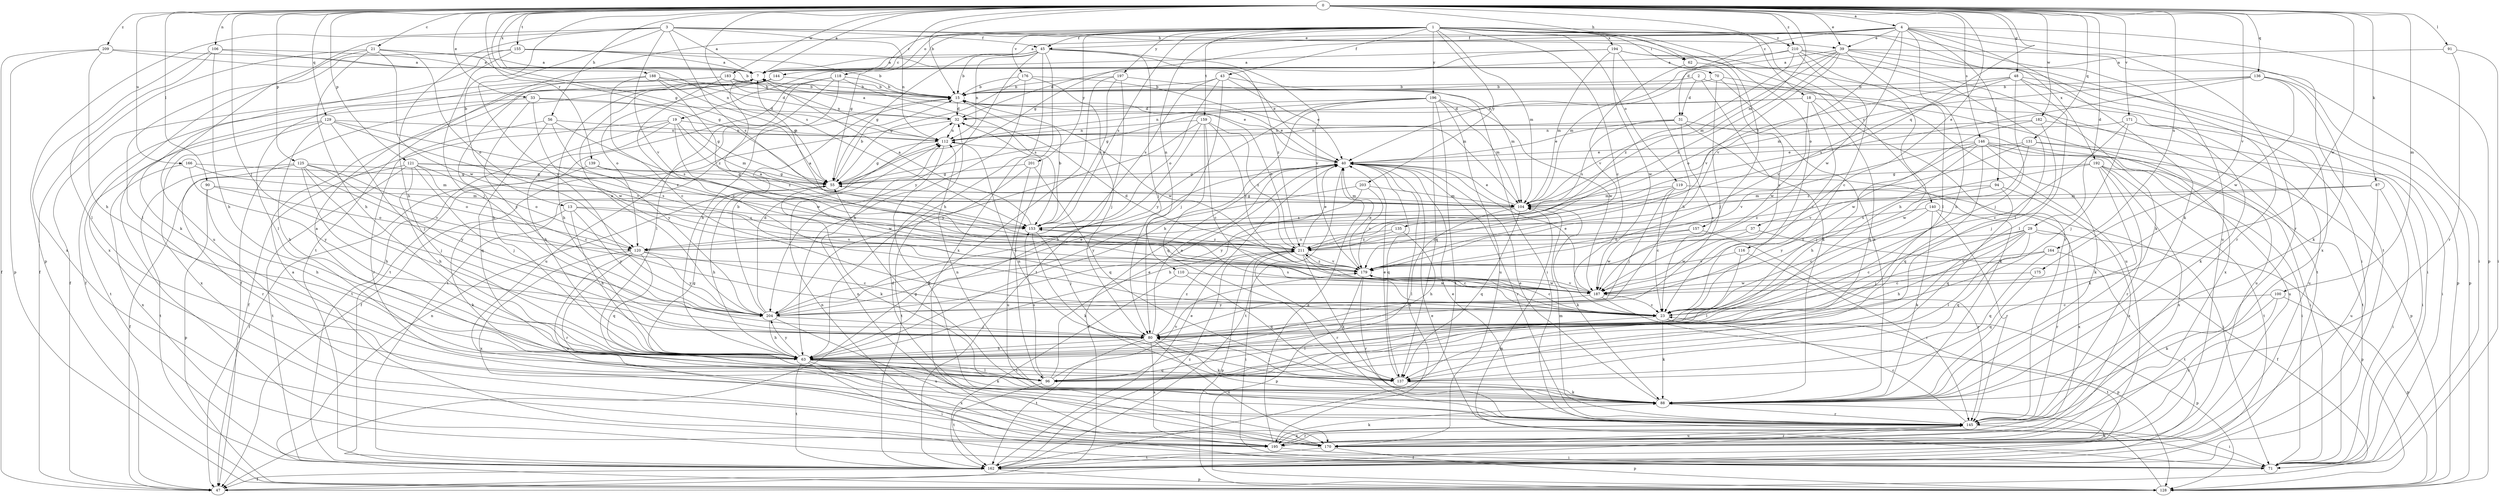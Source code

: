strict digraph  {
0;
1;
2;
3;
4;
7;
13;
15;
18;
19;
21;
23;
29;
31;
32;
33;
37;
39;
40;
43;
45;
47;
48;
55;
56;
62;
63;
70;
71;
80;
87;
88;
90;
91;
94;
96;
100;
104;
106;
110;
112;
116;
118;
119;
120;
121;
125;
128;
129;
131;
135;
136;
137;
139;
140;
144;
145;
146;
153;
155;
157;
159;
162;
164;
166;
170;
171;
175;
176;
179;
182;
183;
187;
188;
192;
194;
195;
196;
197;
201;
203;
204;
209;
210;
211;
0 -> 4  [label=a];
0 -> 7  [label=a];
0 -> 13  [label=b];
0 -> 15  [label=b];
0 -> 18  [label=c];
0 -> 19  [label=c];
0 -> 21  [label=c];
0 -> 29  [label=d];
0 -> 33  [label=e];
0 -> 37  [label=e];
0 -> 39  [label=e];
0 -> 48  [label=g];
0 -> 55  [label=g];
0 -> 56  [label=h];
0 -> 62  [label=h];
0 -> 80  [label=j];
0 -> 87  [label=k];
0 -> 90  [label=l];
0 -> 91  [label=l];
0 -> 100  [label=m];
0 -> 104  [label=m];
0 -> 106  [label=n];
0 -> 121  [label=p];
0 -> 125  [label=p];
0 -> 129  [label=q];
0 -> 131  [label=q];
0 -> 135  [label=q];
0 -> 136  [label=q];
0 -> 139  [label=r];
0 -> 146  [label=s];
0 -> 153  [label=s];
0 -> 155  [label=t];
0 -> 164  [label=u];
0 -> 166  [label=u];
0 -> 171  [label=v];
0 -> 175  [label=v];
0 -> 182  [label=w];
0 -> 183  [label=w];
0 -> 187  [label=w];
0 -> 188  [label=x];
0 -> 209  [label=z];
0 -> 210  [label=z];
1 -> 23  [label=c];
1 -> 43  [label=f];
1 -> 45  [label=f];
1 -> 55  [label=g];
1 -> 70  [label=i];
1 -> 104  [label=m];
1 -> 110  [label=n];
1 -> 116  [label=o];
1 -> 118  [label=o];
1 -> 119  [label=o];
1 -> 140  [label=r];
1 -> 144  [label=r];
1 -> 153  [label=s];
1 -> 157  [label=t];
1 -> 159  [label=t];
1 -> 162  [label=t];
1 -> 170  [label=u];
1 -> 176  [label=v];
1 -> 192  [label=x];
1 -> 194  [label=x];
1 -> 196  [label=y];
1 -> 197  [label=y];
1 -> 201  [label=y];
1 -> 203  [label=y];
1 -> 210  [label=z];
2 -> 15  [label=b];
2 -> 31  [label=d];
2 -> 88  [label=k];
2 -> 162  [label=t];
3 -> 7  [label=a];
3 -> 39  [label=e];
3 -> 45  [label=f];
3 -> 62  [label=h];
3 -> 63  [label=h];
3 -> 112  [label=n];
3 -> 128  [label=p];
3 -> 153  [label=s];
3 -> 170  [label=u];
3 -> 179  [label=v];
3 -> 204  [label=y];
4 -> 7  [label=a];
4 -> 31  [label=d];
4 -> 39  [label=e];
4 -> 45  [label=f];
4 -> 55  [label=g];
4 -> 88  [label=k];
4 -> 94  [label=l];
4 -> 96  [label=l];
4 -> 128  [label=p];
4 -> 145  [label=r];
4 -> 162  [label=t];
4 -> 179  [label=v];
4 -> 187  [label=w];
7 -> 15  [label=b];
7 -> 47  [label=f];
13 -> 63  [label=h];
13 -> 88  [label=k];
13 -> 153  [label=s];
13 -> 179  [label=v];
13 -> 204  [label=y];
15 -> 32  [label=d];
15 -> 40  [label=e];
15 -> 162  [label=t];
15 -> 187  [label=w];
18 -> 23  [label=c];
18 -> 32  [label=d];
18 -> 55  [label=g];
18 -> 137  [label=q];
18 -> 187  [label=w];
18 -> 195  [label=x];
19 -> 47  [label=f];
19 -> 63  [label=h];
19 -> 104  [label=m];
19 -> 112  [label=n];
19 -> 162  [label=t];
19 -> 187  [label=w];
19 -> 211  [label=z];
21 -> 7  [label=a];
21 -> 47  [label=f];
21 -> 55  [label=g];
21 -> 63  [label=h];
21 -> 96  [label=l];
21 -> 120  [label=o];
21 -> 187  [label=w];
23 -> 88  [label=k];
23 -> 96  [label=l];
23 -> 128  [label=p];
23 -> 153  [label=s];
23 -> 162  [label=t];
29 -> 23  [label=c];
29 -> 63  [label=h];
29 -> 80  [label=j];
29 -> 96  [label=l];
29 -> 128  [label=p];
29 -> 137  [label=q];
29 -> 145  [label=r];
29 -> 211  [label=z];
31 -> 23  [label=c];
31 -> 40  [label=e];
31 -> 88  [label=k];
31 -> 112  [label=n];
31 -> 153  [label=s];
31 -> 170  [label=u];
32 -> 7  [label=a];
32 -> 47  [label=f];
32 -> 96  [label=l];
32 -> 112  [label=n];
33 -> 32  [label=d];
33 -> 55  [label=g];
33 -> 71  [label=i];
33 -> 187  [label=w];
33 -> 204  [label=y];
37 -> 47  [label=f];
37 -> 120  [label=o];
37 -> 187  [label=w];
39 -> 7  [label=a];
39 -> 40  [label=e];
39 -> 63  [label=h];
39 -> 71  [label=i];
39 -> 104  [label=m];
39 -> 145  [label=r];
39 -> 179  [label=v];
39 -> 195  [label=x];
39 -> 211  [label=z];
40 -> 47  [label=f];
40 -> 55  [label=g];
40 -> 137  [label=q];
40 -> 145  [label=r];
40 -> 162  [label=t];
40 -> 195  [label=x];
43 -> 15  [label=b];
43 -> 40  [label=e];
43 -> 71  [label=i];
43 -> 80  [label=j];
43 -> 120  [label=o];
43 -> 153  [label=s];
45 -> 7  [label=a];
45 -> 15  [label=b];
45 -> 55  [label=g];
45 -> 63  [label=h];
45 -> 80  [label=j];
45 -> 112  [label=n];
45 -> 179  [label=v];
45 -> 195  [label=x];
45 -> 204  [label=y];
45 -> 211  [label=z];
48 -> 15  [label=b];
48 -> 71  [label=i];
48 -> 80  [label=j];
48 -> 96  [label=l];
48 -> 120  [label=o];
48 -> 128  [label=p];
48 -> 179  [label=v];
55 -> 15  [label=b];
55 -> 63  [label=h];
55 -> 88  [label=k];
55 -> 104  [label=m];
56 -> 112  [label=n];
56 -> 137  [label=q];
56 -> 145  [label=r];
56 -> 153  [label=s];
56 -> 204  [label=y];
62 -> 23  [label=c];
62 -> 179  [label=v];
63 -> 71  [label=i];
63 -> 88  [label=k];
63 -> 96  [label=l];
63 -> 137  [label=q];
63 -> 162  [label=t];
63 -> 195  [label=x];
63 -> 204  [label=y];
70 -> 15  [label=b];
70 -> 80  [label=j];
70 -> 88  [label=k];
70 -> 170  [label=u];
71 -> 7  [label=a];
71 -> 40  [label=e];
71 -> 112  [label=n];
80 -> 40  [label=e];
80 -> 63  [label=h];
80 -> 88  [label=k];
80 -> 162  [label=t];
80 -> 170  [label=u];
80 -> 195  [label=x];
80 -> 211  [label=z];
87 -> 71  [label=i];
87 -> 104  [label=m];
87 -> 170  [label=u];
87 -> 211  [label=z];
88 -> 40  [label=e];
88 -> 55  [label=g];
88 -> 112  [label=n];
88 -> 145  [label=r];
90 -> 63  [label=h];
90 -> 104  [label=m];
90 -> 120  [label=o];
90 -> 128  [label=p];
91 -> 7  [label=a];
91 -> 71  [label=i];
91 -> 145  [label=r];
94 -> 104  [label=m];
94 -> 137  [label=q];
94 -> 195  [label=x];
94 -> 204  [label=y];
96 -> 7  [label=a];
96 -> 40  [label=e];
96 -> 55  [label=g];
96 -> 153  [label=s];
96 -> 162  [label=t];
96 -> 179  [label=v];
100 -> 23  [label=c];
100 -> 88  [label=k];
100 -> 128  [label=p];
100 -> 195  [label=x];
104 -> 40  [label=e];
104 -> 55  [label=g];
104 -> 88  [label=k];
104 -> 96  [label=l];
104 -> 137  [label=q];
104 -> 153  [label=s];
106 -> 7  [label=a];
106 -> 63  [label=h];
106 -> 96  [label=l];
106 -> 112  [label=n];
106 -> 195  [label=x];
110 -> 137  [label=q];
110 -> 162  [label=t];
110 -> 187  [label=w];
112 -> 40  [label=e];
112 -> 55  [label=g];
112 -> 145  [label=r];
116 -> 96  [label=l];
116 -> 145  [label=r];
116 -> 179  [label=v];
118 -> 15  [label=b];
118 -> 63  [label=h];
118 -> 96  [label=l];
118 -> 153  [label=s];
118 -> 162  [label=t];
118 -> 170  [label=u];
119 -> 23  [label=c];
119 -> 71  [label=i];
119 -> 80  [label=j];
119 -> 104  [label=m];
119 -> 204  [label=y];
120 -> 23  [label=c];
120 -> 137  [label=q];
120 -> 145  [label=r];
120 -> 170  [label=u];
120 -> 195  [label=x];
120 -> 204  [label=y];
121 -> 23  [label=c];
121 -> 47  [label=f];
121 -> 55  [label=g];
121 -> 63  [label=h];
121 -> 80  [label=j];
121 -> 120  [label=o];
121 -> 153  [label=s];
121 -> 162  [label=t];
125 -> 55  [label=g];
125 -> 63  [label=h];
125 -> 80  [label=j];
125 -> 120  [label=o];
125 -> 145  [label=r];
125 -> 162  [label=t];
125 -> 179  [label=v];
125 -> 204  [label=y];
128 -> 104  [label=m];
128 -> 112  [label=n];
129 -> 63  [label=h];
129 -> 80  [label=j];
129 -> 112  [label=n];
129 -> 162  [label=t];
129 -> 179  [label=v];
129 -> 195  [label=x];
129 -> 211  [label=z];
131 -> 40  [label=e];
131 -> 71  [label=i];
131 -> 162  [label=t];
131 -> 187  [label=w];
131 -> 211  [label=z];
135 -> 63  [label=h];
135 -> 120  [label=o];
135 -> 211  [label=z];
136 -> 15  [label=b];
136 -> 88  [label=k];
136 -> 104  [label=m];
136 -> 128  [label=p];
136 -> 153  [label=s];
136 -> 187  [label=w];
137 -> 40  [label=e];
137 -> 80  [label=j];
137 -> 88  [label=k];
137 -> 112  [label=n];
139 -> 47  [label=f];
139 -> 55  [label=g];
139 -> 187  [label=w];
140 -> 23  [label=c];
140 -> 88  [label=k];
140 -> 145  [label=r];
140 -> 153  [label=s];
140 -> 195  [label=x];
144 -> 15  [label=b];
144 -> 47  [label=f];
144 -> 63  [label=h];
144 -> 120  [label=o];
145 -> 23  [label=c];
145 -> 40  [label=e];
145 -> 47  [label=f];
145 -> 71  [label=i];
145 -> 104  [label=m];
145 -> 170  [label=u];
145 -> 195  [label=x];
146 -> 40  [label=e];
146 -> 63  [label=h];
146 -> 71  [label=i];
146 -> 80  [label=j];
146 -> 88  [label=k];
146 -> 128  [label=p];
146 -> 137  [label=q];
146 -> 170  [label=u];
146 -> 179  [label=v];
153 -> 7  [label=a];
153 -> 15  [label=b];
153 -> 80  [label=j];
153 -> 88  [label=k];
153 -> 211  [label=z];
155 -> 7  [label=a];
155 -> 15  [label=b];
155 -> 40  [label=e];
155 -> 80  [label=j];
155 -> 88  [label=k];
155 -> 195  [label=x];
157 -> 145  [label=r];
157 -> 187  [label=w];
157 -> 211  [label=z];
159 -> 23  [label=c];
159 -> 63  [label=h];
159 -> 112  [label=n];
159 -> 137  [label=q];
159 -> 179  [label=v];
159 -> 204  [label=y];
159 -> 211  [label=z];
162 -> 40  [label=e];
162 -> 47  [label=f];
162 -> 88  [label=k];
162 -> 128  [label=p];
162 -> 211  [label=z];
164 -> 23  [label=c];
164 -> 137  [label=q];
164 -> 162  [label=t];
164 -> 179  [label=v];
166 -> 55  [label=g];
166 -> 104  [label=m];
166 -> 195  [label=x];
166 -> 204  [label=y];
170 -> 32  [label=d];
170 -> 112  [label=n];
170 -> 128  [label=p];
170 -> 145  [label=r];
170 -> 162  [label=t];
171 -> 23  [label=c];
171 -> 80  [label=j];
171 -> 88  [label=k];
171 -> 112  [label=n];
171 -> 170  [label=u];
175 -> 137  [label=q];
175 -> 187  [label=w];
176 -> 15  [label=b];
176 -> 55  [label=g];
176 -> 63  [label=h];
176 -> 80  [label=j];
176 -> 104  [label=m];
179 -> 7  [label=a];
179 -> 23  [label=c];
179 -> 32  [label=d];
179 -> 40  [label=e];
179 -> 128  [label=p];
179 -> 145  [label=r];
179 -> 187  [label=w];
179 -> 211  [label=z];
182 -> 71  [label=i];
182 -> 80  [label=j];
182 -> 112  [label=n];
182 -> 187  [label=w];
183 -> 15  [label=b];
183 -> 23  [label=c];
183 -> 40  [label=e];
183 -> 63  [label=h];
183 -> 96  [label=l];
183 -> 112  [label=n];
187 -> 23  [label=c];
187 -> 40  [label=e];
187 -> 128  [label=p];
187 -> 179  [label=v];
187 -> 204  [label=y];
188 -> 15  [label=b];
188 -> 23  [label=c];
188 -> 32  [label=d];
188 -> 47  [label=f];
188 -> 55  [label=g];
188 -> 211  [label=z];
192 -> 55  [label=g];
192 -> 71  [label=i];
192 -> 88  [label=k];
192 -> 145  [label=r];
192 -> 162  [label=t];
192 -> 179  [label=v];
192 -> 195  [label=x];
194 -> 7  [label=a];
194 -> 32  [label=d];
194 -> 63  [label=h];
194 -> 71  [label=i];
194 -> 104  [label=m];
194 -> 145  [label=r];
194 -> 187  [label=w];
195 -> 40  [label=e];
195 -> 71  [label=i];
195 -> 88  [label=k];
195 -> 145  [label=r];
196 -> 32  [label=d];
196 -> 63  [label=h];
196 -> 104  [label=m];
196 -> 112  [label=n];
196 -> 137  [label=q];
196 -> 162  [label=t];
196 -> 170  [label=u];
196 -> 187  [label=w];
196 -> 204  [label=y];
197 -> 15  [label=b];
197 -> 47  [label=f];
197 -> 104  [label=m];
197 -> 153  [label=s];
197 -> 162  [label=t];
201 -> 55  [label=g];
201 -> 137  [label=q];
201 -> 162  [label=t];
201 -> 170  [label=u];
203 -> 63  [label=h];
203 -> 104  [label=m];
203 -> 179  [label=v];
203 -> 204  [label=y];
204 -> 7  [label=a];
204 -> 15  [label=b];
204 -> 32  [label=d];
204 -> 40  [label=e];
204 -> 63  [label=h];
204 -> 80  [label=j];
204 -> 170  [label=u];
209 -> 7  [label=a];
209 -> 15  [label=b];
209 -> 47  [label=f];
209 -> 63  [label=h];
209 -> 128  [label=p];
210 -> 7  [label=a];
210 -> 23  [label=c];
210 -> 63  [label=h];
210 -> 88  [label=k];
210 -> 96  [label=l];
210 -> 104  [label=m];
210 -> 211  [label=z];
211 -> 7  [label=a];
211 -> 15  [label=b];
211 -> 23  [label=c];
211 -> 40  [label=e];
211 -> 71  [label=i];
211 -> 88  [label=k];
211 -> 128  [label=p];
211 -> 145  [label=r];
211 -> 179  [label=v];
}
